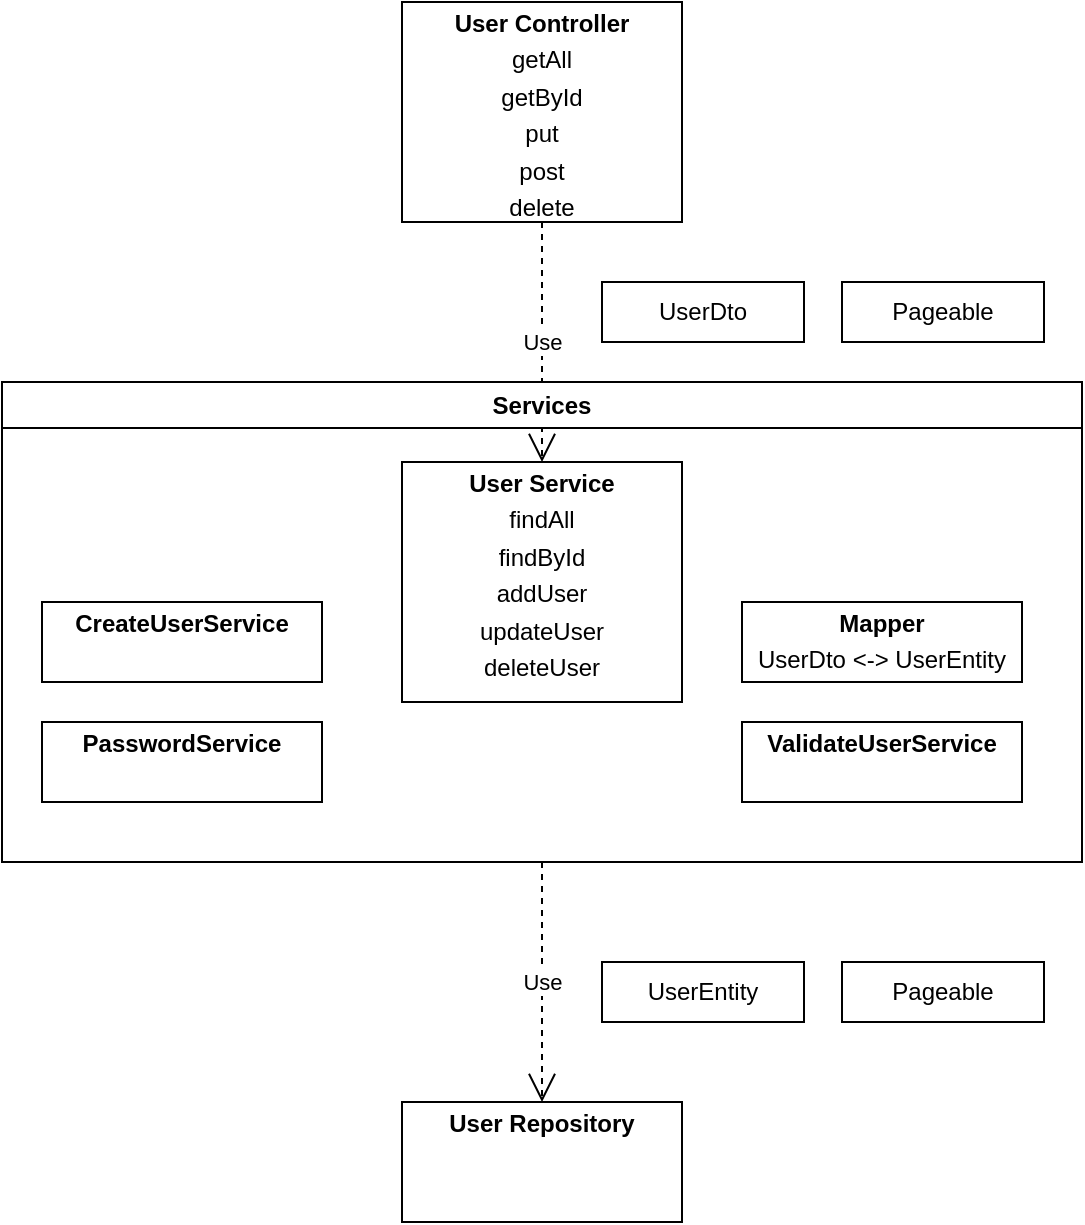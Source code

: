<mxfile>
    <diagram name="Page-1" id="gqN8DNMm4H5qilcvLW7O">
        <mxGraphModel dx="718" dy="525" grid="1" gridSize="10" guides="1" tooltips="1" connect="1" arrows="1" fold="1" page="1" pageScale="1" pageWidth="1169" pageHeight="827" math="0" shadow="0">
            <root>
                <mxCell id="0"/>
                <mxCell id="1" parent="0"/>
                <mxCell id="XLzapx9Py_lyyC0WHRxO-2" value="&lt;p style=&quot;margin:0px;margin-top:4px;text-align:center;&quot;&gt;&lt;b&gt;User Controller&lt;/b&gt;&lt;/p&gt;&lt;p style=&quot;text-align: center; margin: 4px 0px 0px;&quot;&gt;getAll&lt;/p&gt;&lt;p style=&quot;text-align: center; margin: 4px 0px 0px;&quot;&gt;getById&lt;/p&gt;&lt;p style=&quot;text-align: center; margin: 4px 0px 0px;&quot;&gt;put&lt;/p&gt;&lt;p style=&quot;text-align: center; margin: 4px 0px 0px;&quot;&gt;post&lt;/p&gt;&lt;p style=&quot;text-align: center; margin: 4px 0px 0px;&quot;&gt;delete&lt;/p&gt;" style="verticalAlign=top;align=left;overflow=fill;html=1;whiteSpace=wrap;" parent="1" vertex="1">
                    <mxGeometry x="230" y="370" width="140" height="110" as="geometry"/>
                </mxCell>
                <mxCell id="XLzapx9Py_lyyC0WHRxO-3" value="&lt;p style=&quot;margin:0px;margin-top:4px;text-align:center;&quot;&gt;&lt;b&gt;User Service&lt;/b&gt;&lt;/p&gt;&lt;p style=&quot;margin:0px;margin-top:4px;text-align:center;&quot;&gt;findAll&lt;/p&gt;&lt;p style=&quot;margin:0px;margin-top:4px;text-align:center;&quot;&gt;findById&lt;/p&gt;&lt;p style=&quot;margin:0px;margin-top:4px;text-align:center;&quot;&gt;addUser&lt;/p&gt;&lt;p style=&quot;margin:0px;margin-top:4px;text-align:center;&quot;&gt;updateUser&lt;/p&gt;&lt;p style=&quot;margin:0px;margin-top:4px;text-align:center;&quot;&gt;deleteUser&lt;/p&gt;" style="verticalAlign=top;align=left;overflow=fill;html=1;whiteSpace=wrap;" parent="1" vertex="1">
                    <mxGeometry x="230" y="600" width="140" height="120" as="geometry"/>
                </mxCell>
                <mxCell id="XLzapx9Py_lyyC0WHRxO-4" value="Use" style="endArrow=open;endSize=12;dashed=1;html=1;rounded=0;entryX=0.5;entryY=0;entryDx=0;entryDy=0;exitX=0.5;exitY=1;exitDx=0;exitDy=0;" parent="1" source="XLzapx9Py_lyyC0WHRxO-2" target="XLzapx9Py_lyyC0WHRxO-3" edge="1">
                    <mxGeometry width="160" relative="1" as="geometry">
                        <mxPoint x="240" y="400" as="sourcePoint"/>
                        <mxPoint x="400" y="400" as="targetPoint"/>
                    </mxGeometry>
                </mxCell>
                <mxCell id="XLzapx9Py_lyyC0WHRxO-5" value="UserDto" style="html=1;whiteSpace=wrap;" parent="1" vertex="1">
                    <mxGeometry x="330" y="510" width="101" height="30" as="geometry"/>
                </mxCell>
                <mxCell id="XLzapx9Py_lyyC0WHRxO-6" value="Pageable" style="html=1;whiteSpace=wrap;" parent="1" vertex="1">
                    <mxGeometry x="450" y="510" width="101" height="30" as="geometry"/>
                </mxCell>
                <mxCell id="XLzapx9Py_lyyC0WHRxO-7" value="&lt;p style=&quot;margin:0px;margin-top:4px;text-align:center;&quot;&gt;&lt;b&gt;CreateUserService&lt;/b&gt;&lt;/p&gt;" style="verticalAlign=top;align=left;overflow=fill;html=1;whiteSpace=wrap;" parent="1" vertex="1">
                    <mxGeometry x="50" y="670" width="140" height="40" as="geometry"/>
                </mxCell>
                <mxCell id="XLzapx9Py_lyyC0WHRxO-8" value="&lt;p style=&quot;margin:0px;margin-top:4px;text-align:center;&quot;&gt;&lt;b&gt;PasswordService&lt;/b&gt;&lt;/p&gt;" style="verticalAlign=top;align=left;overflow=fill;html=1;whiteSpace=wrap;" parent="1" vertex="1">
                    <mxGeometry x="50" y="730" width="140" height="40" as="geometry"/>
                </mxCell>
                <mxCell id="XLzapx9Py_lyyC0WHRxO-9" value="&lt;p style=&quot;margin:0px;margin-top:4px;text-align:center;&quot;&gt;&lt;b&gt;Mapper&lt;/b&gt;&lt;/p&gt;&lt;p style=&quot;margin:0px;margin-top:4px;text-align:center;&quot;&gt;UserDto &amp;lt;-&amp;gt; UserEntity&lt;/p&gt;" style="verticalAlign=top;align=left;overflow=fill;html=1;whiteSpace=wrap;" parent="1" vertex="1">
                    <mxGeometry x="400" y="670" width="140" height="40" as="geometry"/>
                </mxCell>
                <mxCell id="XLzapx9Py_lyyC0WHRxO-10" value="&lt;p style=&quot;margin:0px;margin-top:4px;text-align:center;&quot;&gt;&lt;b&gt;ValidateUserService&lt;/b&gt;&lt;/p&gt;" style="verticalAlign=top;align=left;overflow=fill;html=1;whiteSpace=wrap;" parent="1" vertex="1">
                    <mxGeometry x="400" y="730" width="140" height="40" as="geometry"/>
                </mxCell>
                <mxCell id="XLzapx9Py_lyyC0WHRxO-16" value="Services" style="swimlane;whiteSpace=wrap;html=1;" parent="1" vertex="1">
                    <mxGeometry x="30" y="560" width="540" height="240" as="geometry"/>
                </mxCell>
                <mxCell id="XLzapx9Py_lyyC0WHRxO-17" value="&lt;p style=&quot;margin:0px;margin-top:4px;text-align:center;&quot;&gt;&lt;b&gt;User Repository&lt;/b&gt;&lt;/p&gt;" style="verticalAlign=top;align=left;overflow=fill;html=1;whiteSpace=wrap;" parent="1" vertex="1">
                    <mxGeometry x="230" y="920" width="140" height="60" as="geometry"/>
                </mxCell>
                <mxCell id="XLzapx9Py_lyyC0WHRxO-18" value="Use" style="endArrow=open;endSize=12;dashed=1;html=1;rounded=0;entryX=0.5;entryY=0;entryDx=0;entryDy=0;exitX=0.5;exitY=1;exitDx=0;exitDy=0;" parent="1" source="XLzapx9Py_lyyC0WHRxO-16" target="XLzapx9Py_lyyC0WHRxO-17" edge="1">
                    <mxGeometry width="160" relative="1" as="geometry">
                        <mxPoint x="140" y="700" as="sourcePoint"/>
                        <mxPoint x="300" y="700" as="targetPoint"/>
                    </mxGeometry>
                </mxCell>
                <mxCell id="XLzapx9Py_lyyC0WHRxO-19" value="UserEntity" style="html=1;whiteSpace=wrap;" parent="1" vertex="1">
                    <mxGeometry x="330" y="850" width="101" height="30" as="geometry"/>
                </mxCell>
                <mxCell id="XLzapx9Py_lyyC0WHRxO-20" value="Pageable" style="html=1;whiteSpace=wrap;" parent="1" vertex="1">
                    <mxGeometry x="450" y="850" width="101" height="30" as="geometry"/>
                </mxCell>
            </root>
        </mxGraphModel>
    </diagram>
</mxfile>